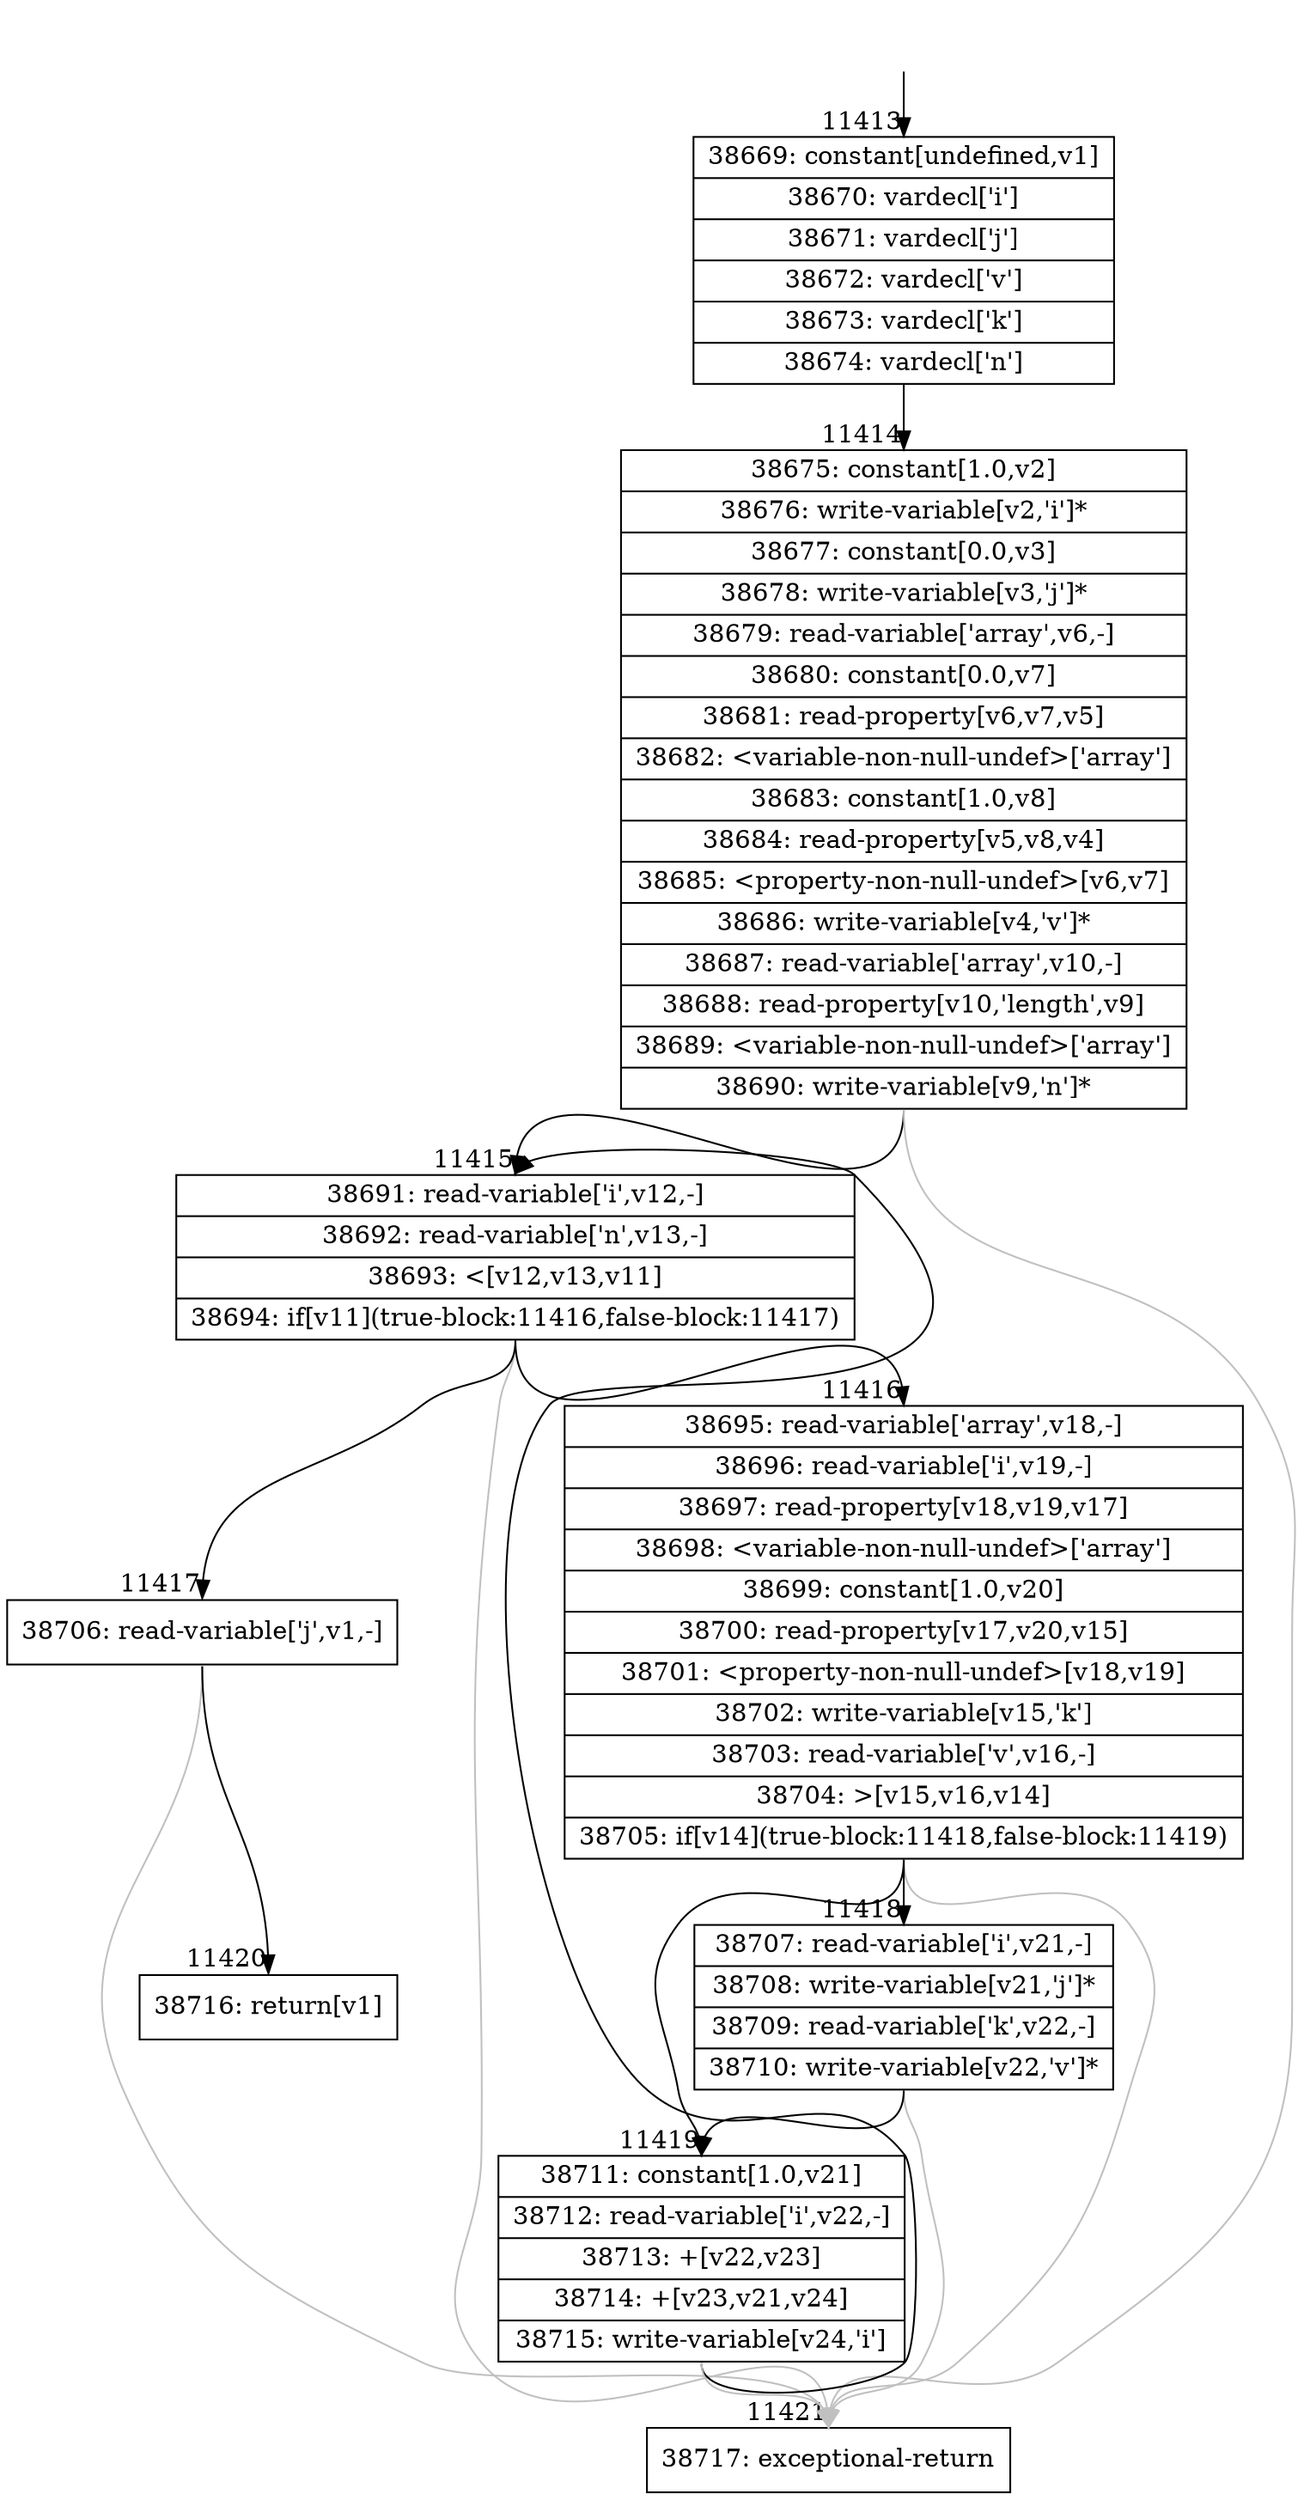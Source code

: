 digraph {
rankdir="TD"
BB_entry1051[shape=none,label=""];
BB_entry1051 -> BB11413 [tailport=s, headport=n, headlabel="    11413"]
BB11413 [shape=record label="{38669: constant[undefined,v1]|38670: vardecl['i']|38671: vardecl['j']|38672: vardecl['v']|38673: vardecl['k']|38674: vardecl['n']}" ] 
BB11413 -> BB11414 [tailport=s, headport=n, headlabel="      11414"]
BB11414 [shape=record label="{38675: constant[1.0,v2]|38676: write-variable[v2,'i']*|38677: constant[0.0,v3]|38678: write-variable[v3,'j']*|38679: read-variable['array',v6,-]|38680: constant[0.0,v7]|38681: read-property[v6,v7,v5]|38682: \<variable-non-null-undef\>['array']|38683: constant[1.0,v8]|38684: read-property[v5,v8,v4]|38685: \<property-non-null-undef\>[v6,v7]|38686: write-variable[v4,'v']*|38687: read-variable['array',v10,-]|38688: read-property[v10,'length',v9]|38689: \<variable-non-null-undef\>['array']|38690: write-variable[v9,'n']*}" ] 
BB11414 -> BB11415 [tailport=s, headport=n, headlabel="      11415"]
BB11414 -> BB11421 [tailport=s, headport=n, color=gray, headlabel="      11421"]
BB11415 [shape=record label="{38691: read-variable['i',v12,-]|38692: read-variable['n',v13,-]|38693: \<[v12,v13,v11]|38694: if[v11](true-block:11416,false-block:11417)}" ] 
BB11415 -> BB11416 [tailport=s, headport=n, headlabel="      11416"]
BB11415 -> BB11417 [tailport=s, headport=n, headlabel="      11417"]
BB11415 -> BB11421 [tailport=s, headport=n, color=gray]
BB11416 [shape=record label="{38695: read-variable['array',v18,-]|38696: read-variable['i',v19,-]|38697: read-property[v18,v19,v17]|38698: \<variable-non-null-undef\>['array']|38699: constant[1.0,v20]|38700: read-property[v17,v20,v15]|38701: \<property-non-null-undef\>[v18,v19]|38702: write-variable[v15,'k']|38703: read-variable['v',v16,-]|38704: \>[v15,v16,v14]|38705: if[v14](true-block:11418,false-block:11419)}" ] 
BB11416 -> BB11418 [tailport=s, headport=n, headlabel="      11418"]
BB11416 -> BB11419 [tailport=s, headport=n, headlabel="      11419"]
BB11416 -> BB11421 [tailport=s, headport=n, color=gray]
BB11417 [shape=record label="{38706: read-variable['j',v1,-]}" ] 
BB11417 -> BB11420 [tailport=s, headport=n, headlabel="      11420"]
BB11417 -> BB11421 [tailport=s, headport=n, color=gray]
BB11418 [shape=record label="{38707: read-variable['i',v21,-]|38708: write-variable[v21,'j']*|38709: read-variable['k',v22,-]|38710: write-variable[v22,'v']*}" ] 
BB11418 -> BB11419 [tailport=s, headport=n]
BB11418 -> BB11421 [tailport=s, headport=n, color=gray]
BB11419 [shape=record label="{38711: constant[1.0,v21]|38712: read-variable['i',v22,-]|38713: +[v22,v23]|38714: +[v23,v21,v24]|38715: write-variable[v24,'i']}" ] 
BB11419 -> BB11415 [tailport=s, headport=n]
BB11419 -> BB11421 [tailport=s, headport=n, color=gray]
BB11420 [shape=record label="{38716: return[v1]}" ] 
BB11421 [shape=record label="{38717: exceptional-return}" ] 
//#$~ 6796
}
